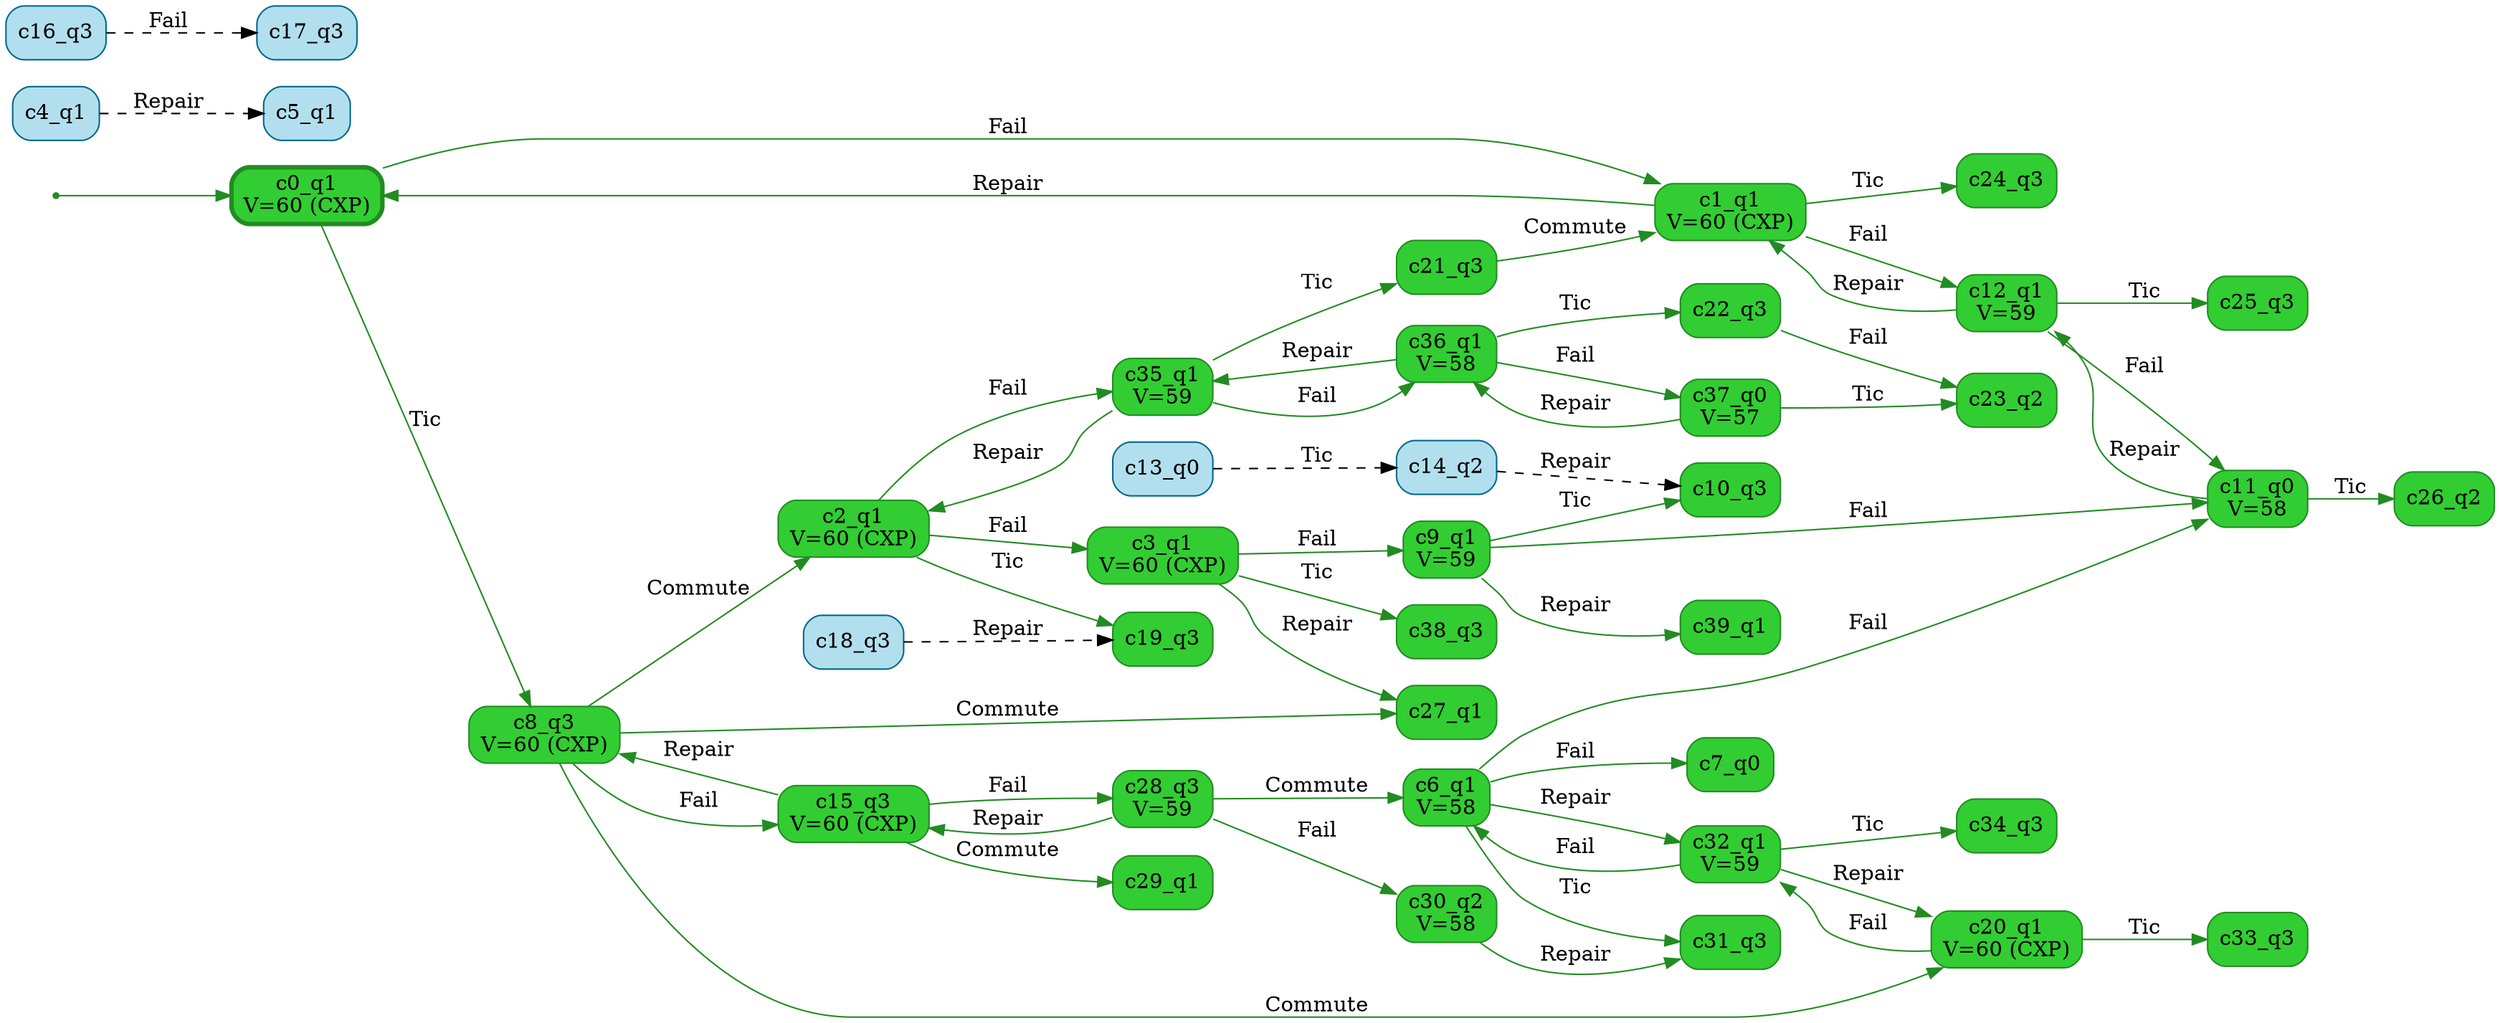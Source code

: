 digraph g {

	rankdir="LR"

	__invisible__[shape="point", color="forestgreen"]
	c0_q1[label="c0_q1\nV=60 (CXP)", shape="box", style="rounded, filled", color="forestgreen", fillcolor="limegreen", penwidth=3] // Initial
	c1_q1[label="c1_q1\nV=60 (CXP)", shape="box", style="rounded, filled", color="forestgreen", fillcolor="limegreen"]
	c12_q1[label="c12_q1\nV=59", shape="box", style="rounded, filled", color="forestgreen", fillcolor="limegreen"]
	c11_q0[label="c11_q0\nV=58", shape="box", style="rounded, filled", color="forestgreen", fillcolor="limegreen"]
	c26_q2[label="c26_q2", shape="box", style="rounded, filled", color="forestgreen", fillcolor="limegreen"]
	c25_q3[label="c25_q3", shape="box", style="rounded, filled", color="forestgreen", fillcolor="limegreen"]
	c24_q3[label="c24_q3", shape="box", style="rounded, filled", color="forestgreen", fillcolor="limegreen"]
	c8_q3[label="c8_q3\nV=60 (CXP)", shape="box", style="rounded, filled", color="forestgreen", fillcolor="limegreen"]
	c15_q3[label="c15_q3\nV=60 (CXP)", shape="box", style="rounded, filled", color="forestgreen", fillcolor="limegreen"]
	c28_q3[label="c28_q3\nV=59", shape="box", style="rounded, filled", color="forestgreen", fillcolor="limegreen"]
	c6_q1[label="c6_q1\nV=58", shape="box", style="rounded, filled", color="forestgreen", fillcolor="limegreen"]
	c7_q0[label="c7_q0", shape="box", style="rounded, filled", color="forestgreen", fillcolor="limegreen"]
	c32_q1[label="c32_q1\nV=59", shape="box", style="rounded, filled", color="forestgreen", fillcolor="limegreen"]
	c20_q1[label="c20_q1\nV=60 (CXP)", shape="box", style="rounded, filled", color="forestgreen", fillcolor="limegreen"]
	c33_q3[label="c33_q3", shape="box", style="rounded, filled", color="forestgreen", fillcolor="limegreen"]
	c34_q3[label="c34_q3", shape="box", style="rounded, filled", color="forestgreen", fillcolor="limegreen"]
	c31_q3[label="c31_q3", shape="box", style="rounded, filled", color="forestgreen", fillcolor="limegreen"]
	c30_q2[label="c30_q2\nV=58", shape="box", style="rounded, filled", color="forestgreen", fillcolor="limegreen"]
	c29_q1[label="c29_q1", shape="box", style="rounded, filled", color="forestgreen", fillcolor="limegreen"]
	c2_q1[label="c2_q1\nV=60 (CXP)", shape="box", style="rounded, filled", color="forestgreen", fillcolor="limegreen"]
	c3_q1[label="c3_q1\nV=60 (CXP)", shape="box", style="rounded, filled", color="forestgreen", fillcolor="limegreen"]
	c9_q1[label="c9_q1\nV=59", shape="box", style="rounded, filled", color="forestgreen", fillcolor="limegreen"]
	c10_q3[label="c10_q3", shape="box", style="rounded, filled", color="forestgreen", fillcolor="limegreen"]
	c39_q1[label="c39_q1", shape="box", style="rounded, filled", color="forestgreen", fillcolor="limegreen"]
	c27_q1[label="c27_q1", shape="box", style="rounded, filled", color="forestgreen", fillcolor="limegreen"]
	c38_q3[label="c38_q3", shape="box", style="rounded, filled", color="forestgreen", fillcolor="limegreen"]
	c35_q1[label="c35_q1\nV=59", shape="box", style="rounded, filled", color="forestgreen", fillcolor="limegreen"]
	c36_q1[label="c36_q1\nV=58", shape="box", style="rounded, filled", color="forestgreen", fillcolor="limegreen"]
	c37_q0[label="c37_q0\nV=57", shape="box", style="rounded, filled", color="forestgreen", fillcolor="limegreen"]
	c23_q2[label="c23_q2", shape="box", style="rounded, filled", color="forestgreen", fillcolor="limegreen"]
	c22_q3[label="c22_q3", shape="box", style="rounded, filled", color="forestgreen", fillcolor="limegreen"]
	c21_q3[label="c21_q3", shape="box", style="rounded, filled", color="forestgreen", fillcolor="limegreen"]
	c19_q3[label="c19_q3", shape="box", style="rounded, filled", color="forestgreen", fillcolor="limegreen"]
	c4_q1[label="c4_q1", shape="box", style="rounded, filled", color="deepskyblue4", fillcolor="lightblue2"]
	c5_q1[label="c5_q1", shape="box", style="rounded, filled", color="deepskyblue4", fillcolor="lightblue2"]
	c13_q0[label="c13_q0", shape="box", style="rounded, filled", color="deepskyblue4", fillcolor="lightblue2"]
	c14_q2[label="c14_q2", shape="box", style="rounded, filled", color="deepskyblue4", fillcolor="lightblue2"]
	c16_q3[label="c16_q3", shape="box", style="rounded, filled", color="deepskyblue4", fillcolor="lightblue2"]
	c17_q3[label="c17_q3", shape="box", style="rounded, filled", color="deepskyblue4", fillcolor="lightblue2"]
	c18_q3[label="c18_q3", shape="box", style="rounded, filled", color="deepskyblue4", fillcolor="lightblue2"]

	__invisible__ -> c0_q1[color="forestgreen"]
	c0_q1 -> c1_q1[label="Fail", color="forestgreen"]
	c1_q1 -> c0_q1[label="Repair", color="forestgreen"]
	c1_q1 -> c12_q1[label="Fail", color="forestgreen"]
	c12_q1 -> c1_q1[label="Repair", color="forestgreen"]
	c12_q1 -> c11_q0[label="Fail", color="forestgreen"]
	c11_q0 -> c12_q1[label="Repair", color="forestgreen"]
	c11_q0 -> c26_q2[label="Tic", color="forestgreen"]
	c12_q1 -> c25_q3[label="Tic", color="forestgreen"]
	c1_q1 -> c24_q3[label="Tic", color="forestgreen"]
	c0_q1 -> c8_q3[label="Tic", color="forestgreen"]
	c8_q3 -> c15_q3[label="Fail", color="forestgreen"]
	c15_q3 -> c8_q3[label="Repair", color="forestgreen"]
	c15_q3 -> c28_q3[label="Fail", color="forestgreen"]
	c28_q3 -> c15_q3[label="Repair", color="forestgreen"]
	c28_q3 -> c6_q1[label="Commute", color="forestgreen"]
	c6_q1 -> c7_q0[label="Fail", color="forestgreen"]
	c6_q1 -> c32_q1[label="Repair", color="forestgreen"]
	c32_q1 -> c6_q1[label="Fail", color="forestgreen"]
	c32_q1 -> c20_q1[label="Repair", color="forestgreen"]
	c20_q1 -> c32_q1[label="Fail", color="forestgreen"]
	c20_q1 -> c33_q3[label="Tic", color="forestgreen"]
	c32_q1 -> c34_q3[label="Tic", color="forestgreen"]
	c6_q1 -> c11_q0[label="Fail", color="forestgreen"]
	c6_q1 -> c31_q3[label="Tic", color="forestgreen"]
	c28_q3 -> c30_q2[label="Fail", color="forestgreen"]
	c30_q2 -> c31_q3[label="Repair", color="forestgreen"]
	c15_q3 -> c29_q1[label="Commute", color="forestgreen"]
	c8_q3 -> c20_q1[label="Commute", color="forestgreen"]
	c8_q3 -> c2_q1[label="Commute", color="forestgreen"]
	c2_q1 -> c3_q1[label="Fail", color="forestgreen"]
	c3_q1 -> c9_q1[label="Fail", color="forestgreen"]
	c9_q1 -> c10_q3[label="Tic", color="forestgreen"]
	c9_q1 -> c39_q1[label="Repair", color="forestgreen"]
	c9_q1 -> c11_q0[label="Fail", color="forestgreen"]
	c3_q1 -> c27_q1[label="Repair", color="forestgreen"]
	c3_q1 -> c38_q3[label="Tic", color="forestgreen"]
	c2_q1 -> c35_q1[label="Fail", color="forestgreen"]
	c35_q1 -> c36_q1[label="Fail", color="forestgreen"]
	c36_q1 -> c35_q1[label="Repair", color="forestgreen"]
	c36_q1 -> c37_q0[label="Fail", color="forestgreen"]
	c37_q0 -> c36_q1[label="Repair", color="forestgreen"]
	c37_q0 -> c23_q2[label="Tic", color="forestgreen"]
	c36_q1 -> c22_q3[label="Tic", color="forestgreen"]
	c22_q3 -> c23_q2[label="Fail", color="forestgreen"]
	c35_q1 -> c2_q1[label="Repair", color="forestgreen"]
	c35_q1 -> c21_q3[label="Tic", color="forestgreen"]
	c21_q3 -> c1_q1[label="Commute", color="forestgreen"]
	c2_q1 -> c19_q3[label="Tic", color="forestgreen"]
	c8_q3 -> c27_q1[label="Commute", color="forestgreen"]
	c4_q1 -> c5_q1[label="Repair", color="black", style="dashed"]
	c13_q0 -> c14_q2[label="Tic", color="black", style="dashed"]
	c16_q3 -> c17_q3[label="Fail", color="black", style="dashed"]
	c18_q3 -> c19_q3[label="Repair", color="black", style="dashed"]
	c14_q2 -> c10_q3[label="Repair", color="black", style="dashed"]

}

